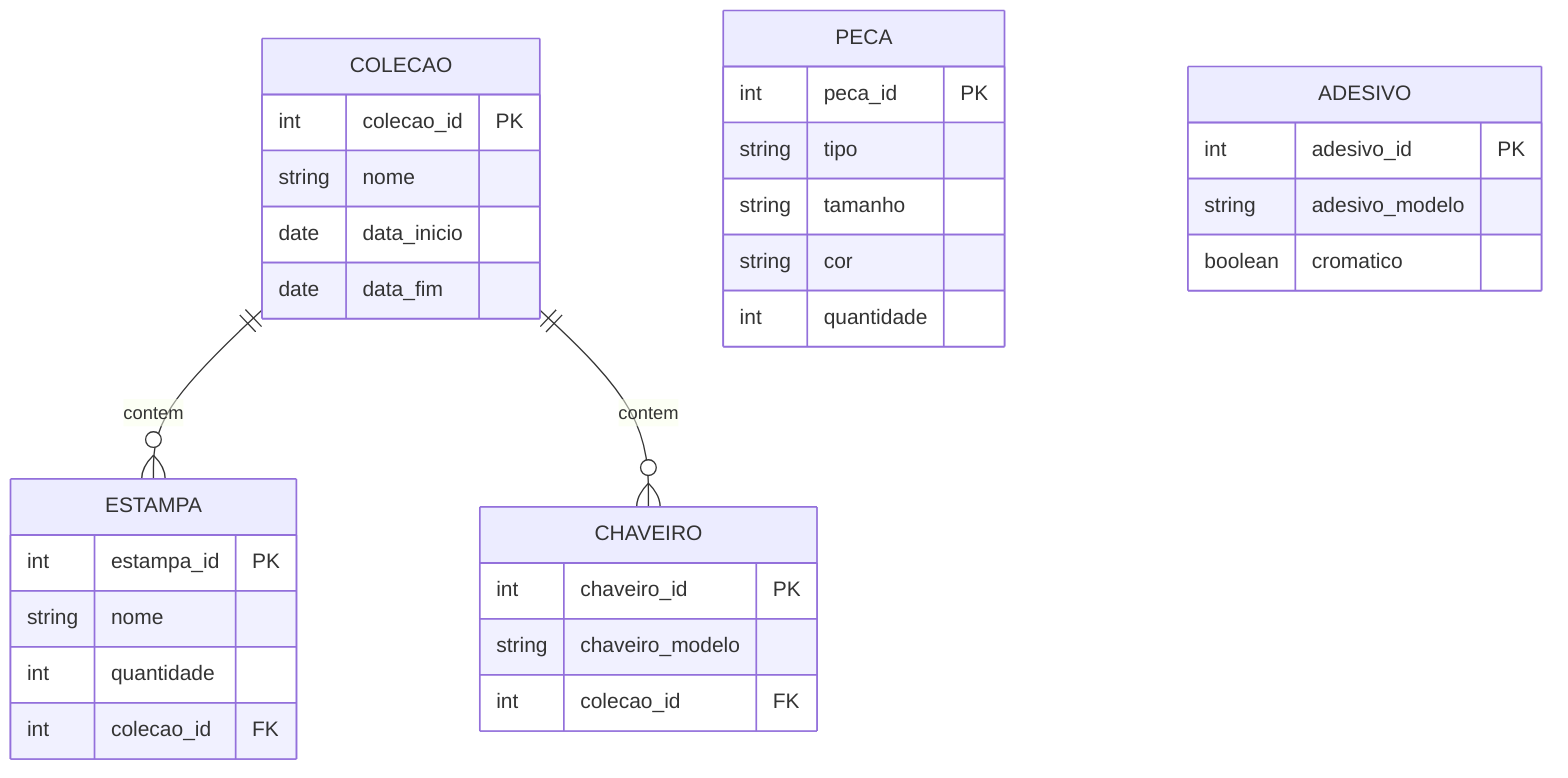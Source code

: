 erDiagram
    COLECAO ||--o{ ESTAMPA : contem
    COLECAO ||--o{ CHAVEIRO : contem

    COLECAO {
        int colecao_id PK
        string nome
        date data_inicio
        date data_fim
    }

    ESTAMPA {
        int estampa_id PK
        string nome
        int quantidade
        int colecao_id FK
    }

    PECA {
        int peca_id PK
        string tipo
        string tamanho
        string cor
        int quantidade
    }


    ADESIVO{
        int adesivo_id PK
        string adesivo_modelo
        boolean cromatico
    }

    CHAVEIRO{
        int chaveiro_id PK
        string chaveiro_modelo
        int colecao_id FK
    }